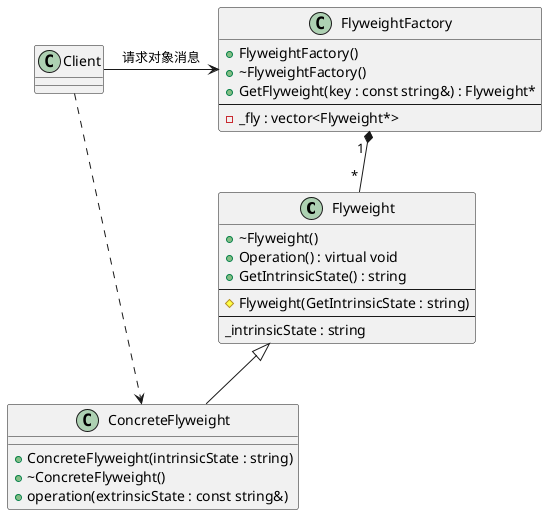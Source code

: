 @startuml Flyweight

class Flyweight{
    + ~Flyweight()
    + Operation() : virtual void
    + GetIntrinsicState() : string
    --
    # Flyweight(GetIntrinsicState : string)
    --
    _intrinsicState : string
}

class ConcreteFlyweight{
    + ConcreteFlyweight(intrinsicState : string)
    + ~ConcreteFlyweight()
    + operation(extrinsicState : const string&)
}

class FlyweightFactory{
    + FlyweightFactory()
    + ~FlyweightFactory()
    + GetFlyweight(key : const string&) : Flyweight*
    --
    - _fly : vector<Flyweight*>
}

ConcreteFlyweight -up-|> Flyweight
FlyweightFactory  " 1 " *-down-  " * " Flyweight
Client -right-> FlyweightFactory : 请求对象消息
Client .down.> ConcreteFlyweight

@enduml